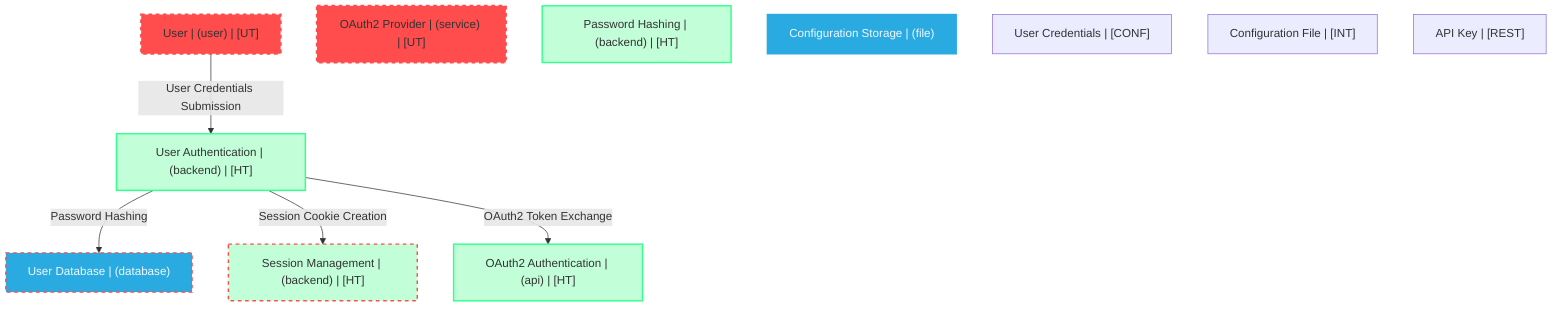 graph TB
  node_01F8D4ZB1G3K5F9J8Q8G8F8G8J["User | (user) | [UT]"]:::untrusted
  node_01F8D4ZB1G3K5F9J8Q8G8F8G8K["OAuth2 Provider | (service) | [UT]"]:::untrusted
  node_01F8D4ZB1G3K5F9J8Q8G8F8G8D["User Authentication | (backend) | [HT]"]:::highTrust
  node_01F8D4ZB1G3K5F9J8Q8G8F8G8E["Password Hashing | (backend) | [HT]"]:::highTrust
  node_01F8D4ZB1G3K5F9J8Q8G8F8G8F["OAuth2 Authentication | (api) | [HT]"]:::highTrust
  node_01F8D4ZB1G3K5F9J8Q8G8F8G8G["Session Management | (backend) | [HT]"]:::highTrust
  node_01F8D4ZB1G3K5F9J8Q8G8F8G8H["User Database | (database)"]:::dataStore
  node_01F8D4ZB1G3K5F9J8Q8G8F8G8I["Configuration Storage | (file)"]:::dataStore
  node_01F8D4ZB1G3K5F9J8Q8G8F8G8A["User Credentials | [CONF]"]:::dataAsset,confidential
  node_01F8D4ZB1G3K5F9J8Q8G8F8G8B["Configuration File | [INT]"]:::dataAsset,internal
  node_01F8D4ZB1G3K5F9J8Q8G8F8G8C["API Key | [REST]"]:::dataAsset,restricted

  node_01F8D4ZB1G3K5F9J8Q8G8F8G8J -->|User Credentials Submission| node_01F8D4ZB1G3K5F9J8Q8G8F8G8D:::encryptedFlow
  node_01F8D4ZB1G3K5F9J8Q8G8F8G8D -->|Password Hashing| node_01F8D4ZB1G3K5F9J8Q8G8F8G8H:::unencryptedFlow
  node_01F8D4ZB1G3K5F9J8Q8G8F8G8D -->|Session Cookie Creation| node_01F8D4ZB1G3K5F9J8Q8G8F8G8G:::unencryptedFlow
  node_01F8D4ZB1G3K5F9J8Q8G8F8G8D -->|OAuth2 Token Exchange| node_01F8D4ZB1G3K5F9J8Q8G8F8G8F:::encryptedFlow

  classDef externalEntity fill:#FF4C4C,stroke:#FF4C4C,stroke-width:2px,color:#F5F7FA
  classDef process fill:#36FF8F,stroke:#36FF8F,stroke-width:2px,color:#0B0D17
  classDef dataStore fill:#29ABE2,stroke:#29ABE2,stroke-width:2px,color:#F5F7FA
  classDef dataAsset fill:#A259FF,stroke:#c3a4ff,stroke-width:2px,color:#F5F7FA
  classDef untrusted fill:#FF4C4C,stroke:#FF4C4C,stroke-width:3px,stroke-dasharray:5 5
  classDef lowTrust fill:#f77c63,stroke:#f77c63,stroke-width:2px,stroke-dasharray:3 3
  classDef mediumTrust fill:#FFD300,stroke:#FFD300,stroke-width:2px
  classDef highTrust fill:#C2FFD8,stroke:#36FF8F,stroke-width:2px
  classDef veryHighTrust fill:#36FF8F,stroke:#36FF8F,stroke-width:3px
  classDef public fill:#C2FFD8,stroke:#36FF8F,stroke-width:1px
  classDef internal fill:#FFF2B3,stroke:#FFD300,stroke-width:1px
  classDef confidential fill:#FFB3B3,stroke:#FF4C4C,stroke-width:2px
  classDef restricted fill:#FF4C4C,stroke:#FF4C4C,stroke-width:3px
  classDef pii fill:#ffa1ad,stroke:#A259FF,stroke-width:2px
  classDef pci fill:#FF4C4C,stroke:#FF4C4C,stroke-width:3px
  classDef phi fill:#ffa1ad,stroke:#A259FF,stroke-width:3px
  classDef encryptedFlow stroke:#36FF8F,stroke-width:2px
  classDef unencryptedFlow stroke:#FF4C4C,stroke-width:2px,stroke-dasharray:5 5
  classDef authenticatedFlow stroke:#29ABE2,stroke-width:2px
  classDef trustBoundary fill:transparent,stroke:#2E3440,stroke-width:3px,stroke-dasharray:10 5